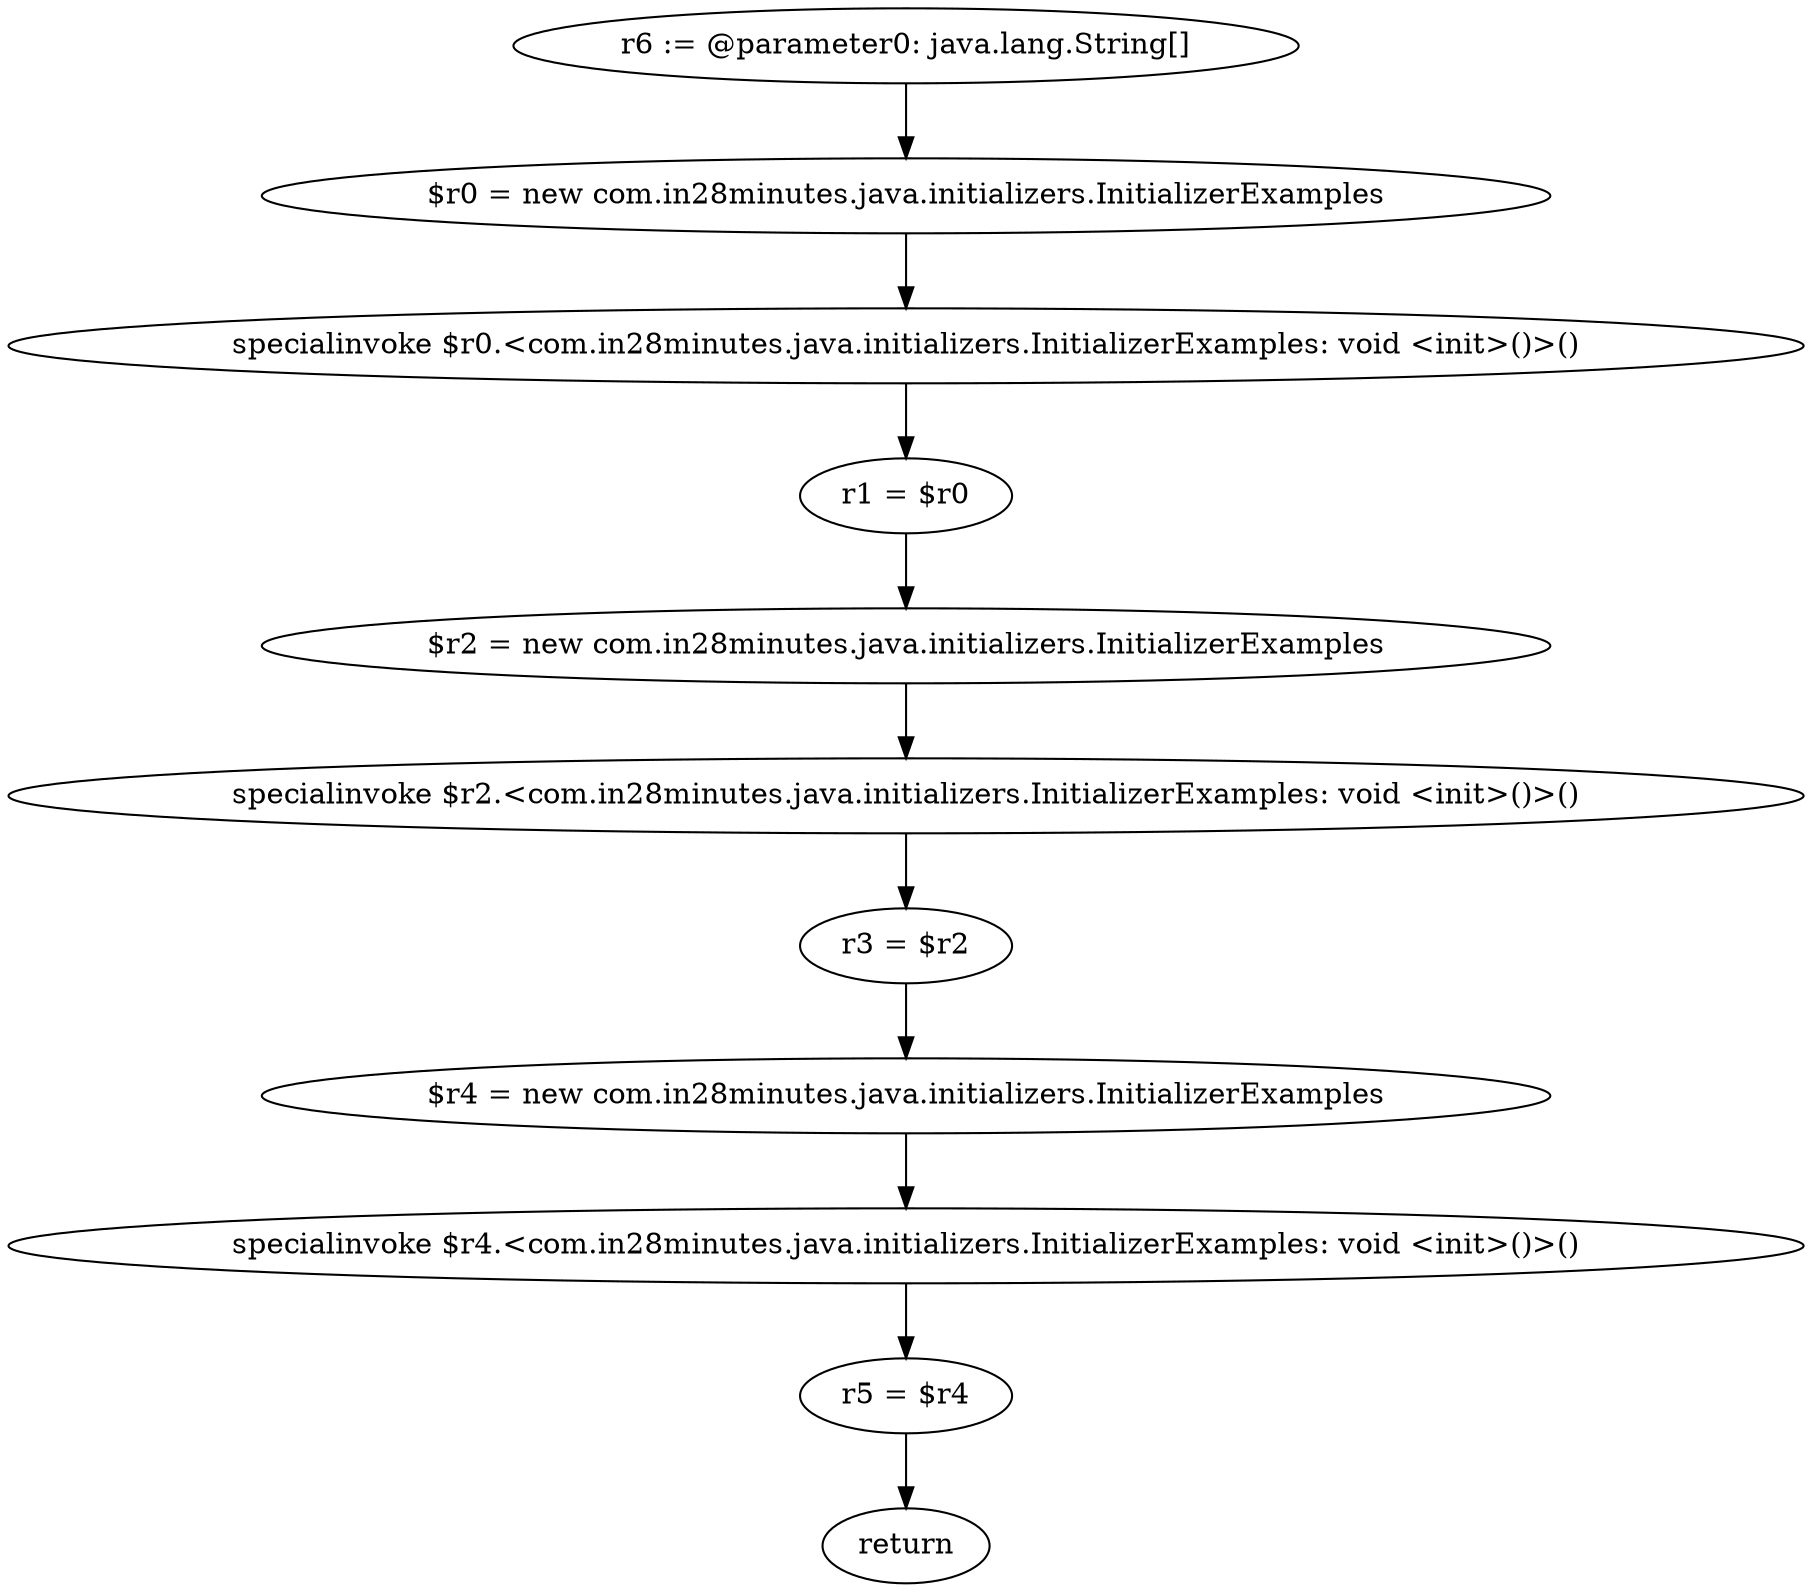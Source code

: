 digraph "unitGraph" {
    "r6 := @parameter0: java.lang.String[]"
    "$r0 = new com.in28minutes.java.initializers.InitializerExamples"
    "specialinvoke $r0.<com.in28minutes.java.initializers.InitializerExamples: void <init>()>()"
    "r1 = $r0"
    "$r2 = new com.in28minutes.java.initializers.InitializerExamples"
    "specialinvoke $r2.<com.in28minutes.java.initializers.InitializerExamples: void <init>()>()"
    "r3 = $r2"
    "$r4 = new com.in28minutes.java.initializers.InitializerExamples"
    "specialinvoke $r4.<com.in28minutes.java.initializers.InitializerExamples: void <init>()>()"
    "r5 = $r4"
    "return"
    "r6 := @parameter0: java.lang.String[]"->"$r0 = new com.in28minutes.java.initializers.InitializerExamples";
    "$r0 = new com.in28minutes.java.initializers.InitializerExamples"->"specialinvoke $r0.<com.in28minutes.java.initializers.InitializerExamples: void <init>()>()";
    "specialinvoke $r0.<com.in28minutes.java.initializers.InitializerExamples: void <init>()>()"->"r1 = $r0";
    "r1 = $r0"->"$r2 = new com.in28minutes.java.initializers.InitializerExamples";
    "$r2 = new com.in28minutes.java.initializers.InitializerExamples"->"specialinvoke $r2.<com.in28minutes.java.initializers.InitializerExamples: void <init>()>()";
    "specialinvoke $r2.<com.in28minutes.java.initializers.InitializerExamples: void <init>()>()"->"r3 = $r2";
    "r3 = $r2"->"$r4 = new com.in28minutes.java.initializers.InitializerExamples";
    "$r4 = new com.in28minutes.java.initializers.InitializerExamples"->"specialinvoke $r4.<com.in28minutes.java.initializers.InitializerExamples: void <init>()>()";
    "specialinvoke $r4.<com.in28minutes.java.initializers.InitializerExamples: void <init>()>()"->"r5 = $r4";
    "r5 = $r4"->"return";
}
